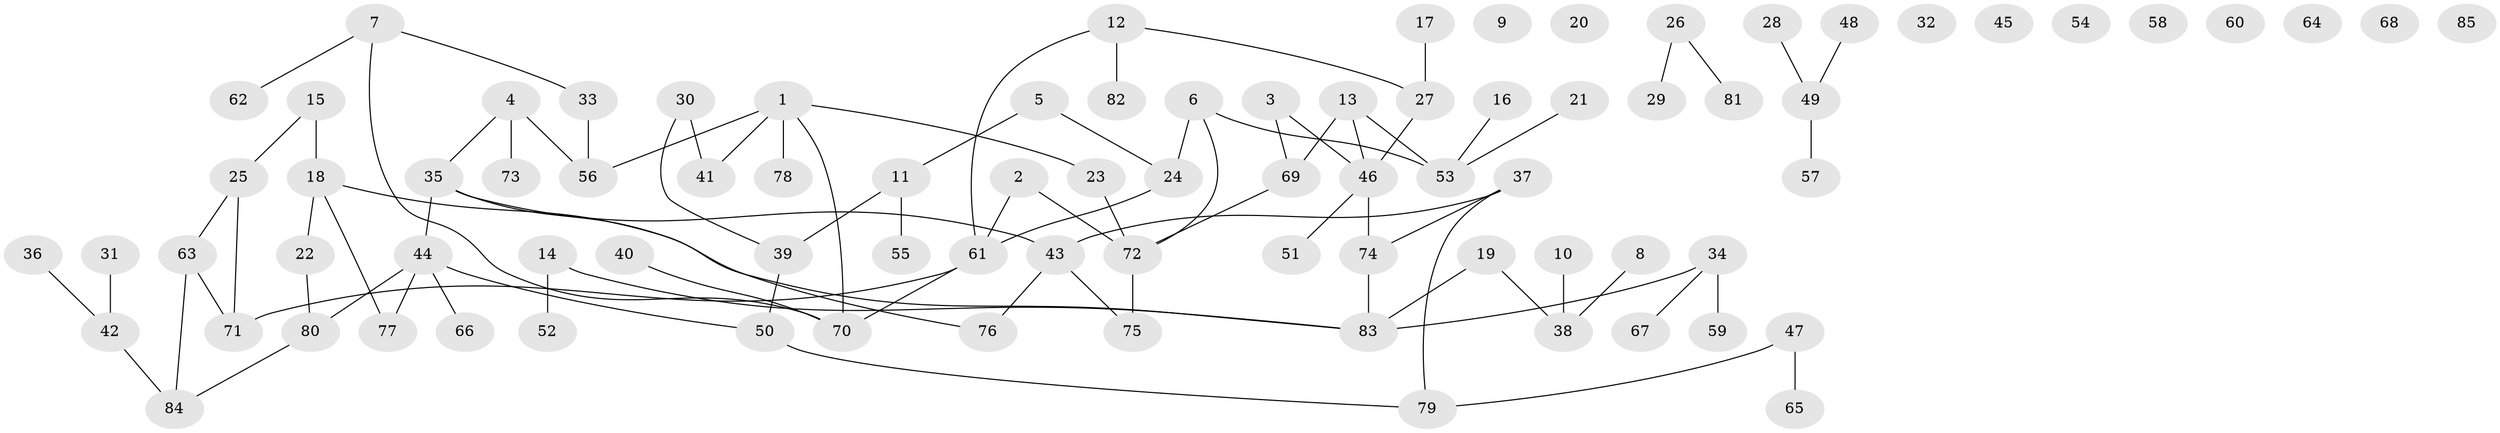 // Generated by graph-tools (version 1.1) at 2025/39/03/09/25 04:39:57]
// undirected, 85 vertices, 89 edges
graph export_dot {
graph [start="1"]
  node [color=gray90,style=filled];
  1;
  2;
  3;
  4;
  5;
  6;
  7;
  8;
  9;
  10;
  11;
  12;
  13;
  14;
  15;
  16;
  17;
  18;
  19;
  20;
  21;
  22;
  23;
  24;
  25;
  26;
  27;
  28;
  29;
  30;
  31;
  32;
  33;
  34;
  35;
  36;
  37;
  38;
  39;
  40;
  41;
  42;
  43;
  44;
  45;
  46;
  47;
  48;
  49;
  50;
  51;
  52;
  53;
  54;
  55;
  56;
  57;
  58;
  59;
  60;
  61;
  62;
  63;
  64;
  65;
  66;
  67;
  68;
  69;
  70;
  71;
  72;
  73;
  74;
  75;
  76;
  77;
  78;
  79;
  80;
  81;
  82;
  83;
  84;
  85;
  1 -- 23;
  1 -- 41;
  1 -- 56;
  1 -- 70;
  1 -- 78;
  2 -- 61;
  2 -- 72;
  3 -- 46;
  3 -- 69;
  4 -- 35;
  4 -- 56;
  4 -- 73;
  5 -- 11;
  5 -- 24;
  6 -- 24;
  6 -- 53;
  6 -- 72;
  7 -- 33;
  7 -- 62;
  7 -- 70;
  8 -- 38;
  10 -- 38;
  11 -- 39;
  11 -- 55;
  12 -- 27;
  12 -- 61;
  12 -- 82;
  13 -- 46;
  13 -- 53;
  13 -- 69;
  14 -- 52;
  14 -- 83;
  15 -- 18;
  15 -- 25;
  16 -- 53;
  17 -- 27;
  18 -- 22;
  18 -- 77;
  18 -- 83;
  19 -- 38;
  19 -- 83;
  21 -- 53;
  22 -- 80;
  23 -- 72;
  24 -- 61;
  25 -- 63;
  25 -- 71;
  26 -- 29;
  26 -- 81;
  27 -- 46;
  28 -- 49;
  30 -- 39;
  30 -- 41;
  31 -- 42;
  33 -- 56;
  34 -- 59;
  34 -- 67;
  34 -- 83;
  35 -- 43;
  35 -- 44;
  35 -- 76;
  36 -- 42;
  37 -- 43;
  37 -- 74;
  37 -- 79;
  39 -- 50;
  40 -- 70;
  42 -- 84;
  43 -- 75;
  43 -- 76;
  44 -- 50;
  44 -- 66;
  44 -- 77;
  44 -- 80;
  46 -- 51;
  46 -- 74;
  47 -- 65;
  47 -- 79;
  48 -- 49;
  49 -- 57;
  50 -- 79;
  61 -- 70;
  61 -- 71;
  63 -- 71;
  63 -- 84;
  69 -- 72;
  72 -- 75;
  74 -- 83;
  80 -- 84;
}
